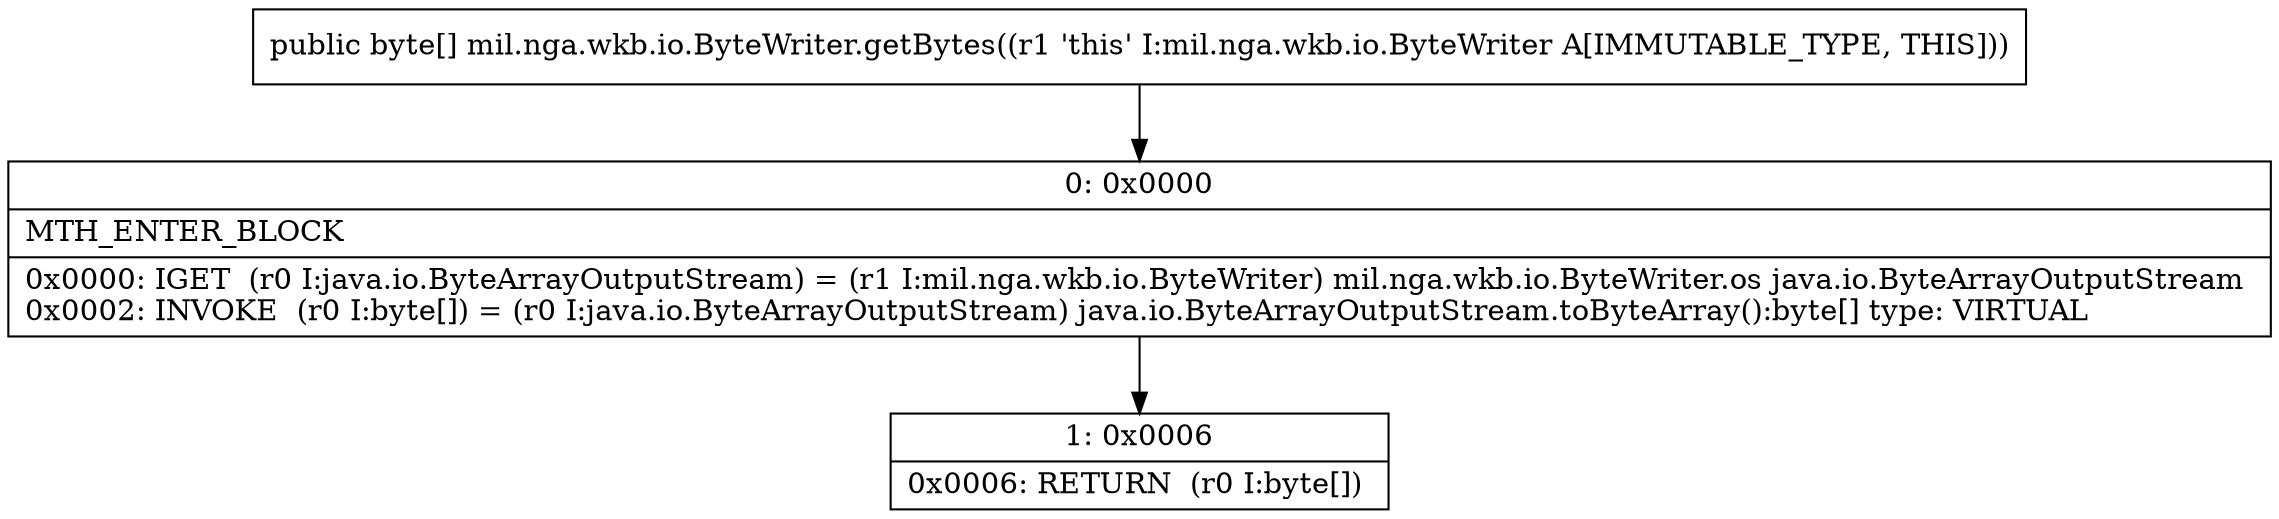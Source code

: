 digraph "CFG formil.nga.wkb.io.ByteWriter.getBytes()[B" {
Node_0 [shape=record,label="{0\:\ 0x0000|MTH_ENTER_BLOCK\l|0x0000: IGET  (r0 I:java.io.ByteArrayOutputStream) = (r1 I:mil.nga.wkb.io.ByteWriter) mil.nga.wkb.io.ByteWriter.os java.io.ByteArrayOutputStream \l0x0002: INVOKE  (r0 I:byte[]) = (r0 I:java.io.ByteArrayOutputStream) java.io.ByteArrayOutputStream.toByteArray():byte[] type: VIRTUAL \l}"];
Node_1 [shape=record,label="{1\:\ 0x0006|0x0006: RETURN  (r0 I:byte[]) \l}"];
MethodNode[shape=record,label="{public byte[] mil.nga.wkb.io.ByteWriter.getBytes((r1 'this' I:mil.nga.wkb.io.ByteWriter A[IMMUTABLE_TYPE, THIS])) }"];
MethodNode -> Node_0;
Node_0 -> Node_1;
}

